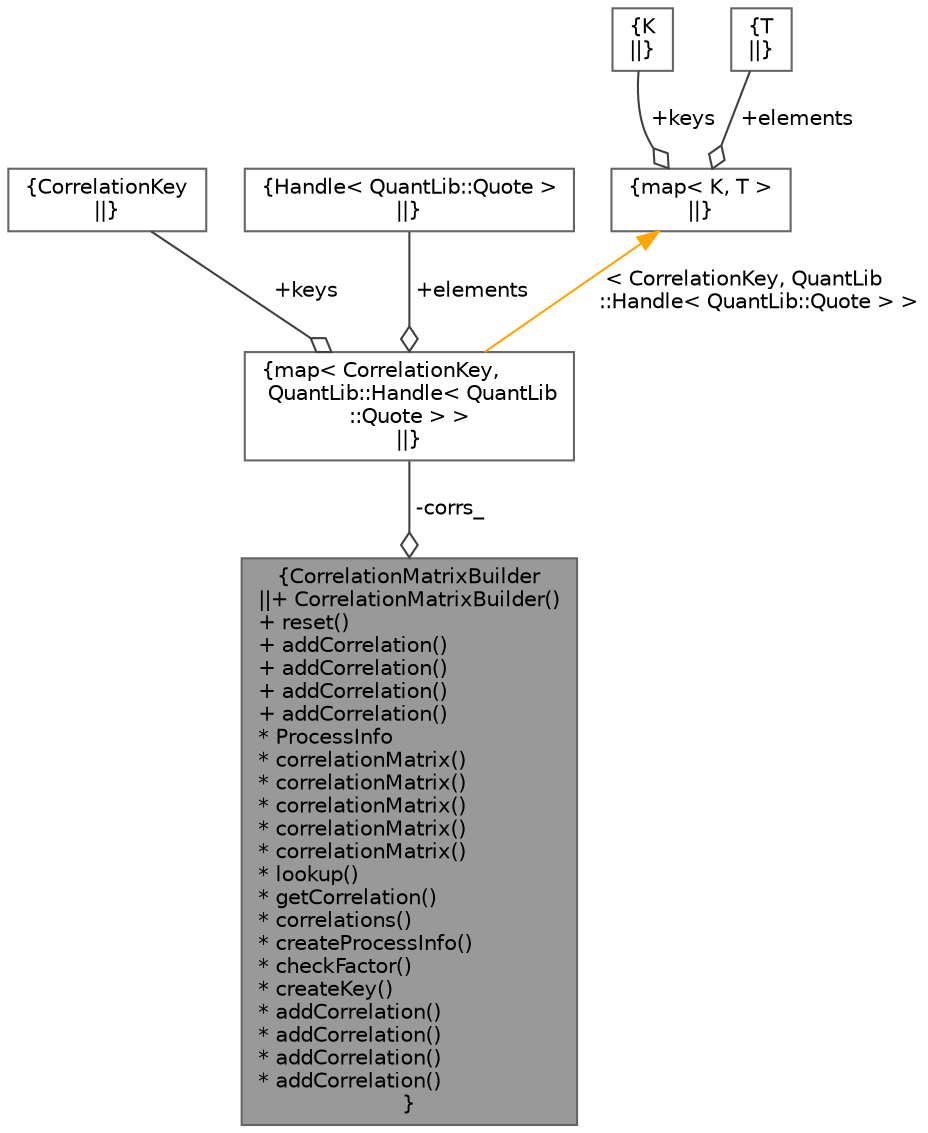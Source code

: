 digraph "CorrelationMatrixBuilder"
{
 // INTERACTIVE_SVG=YES
 // LATEX_PDF_SIZE
  bgcolor="transparent";
  edge [fontname=Helvetica,fontsize=10,labelfontname=Helvetica,labelfontsize=10];
  node [fontname=Helvetica,fontsize=10,shape=box,height=0.2,width=0.4];
  Node1 [label="{CorrelationMatrixBuilder\n||+ CorrelationMatrixBuilder()\l+ reset()\l+ addCorrelation()\l+ addCorrelation()\l+ addCorrelation()\l+ addCorrelation()\l* ProcessInfo\l* correlationMatrix()\l* correlationMatrix()\l* correlationMatrix()\l* correlationMatrix()\l* correlationMatrix()\l* lookup()\l* getCorrelation()\l* correlations()\l* createProcessInfo()\l* checkFactor()\l* createKey()\l* addCorrelation()\l* addCorrelation()\l* addCorrelation()\l* addCorrelation()\l}",height=0.2,width=0.4,color="gray40", fillcolor="grey60", style="filled", fontcolor="black",tooltip=" "];
  Node2 -> Node1 [color="grey25",style="solid",label=" -corrs_" ,arrowhead="odiamond"];
  Node2 [label="{map\< CorrelationKey,\l QuantLib::Handle\< QuantLib\l::Quote \> \>\n||}",height=0.2,width=0.4,color="gray40", fillcolor="white", style="filled",tooltip=" "];
  Node3 -> Node2 [color="grey25",style="solid",label=" +keys" ,arrowhead="odiamond"];
  Node3 [label="{CorrelationKey\n||}",height=0.2,width=0.4,color="gray40", fillcolor="white", style="filled",tooltip=" "];
  Node4 -> Node2 [color="grey25",style="solid",label=" +elements" ,arrowhead="odiamond"];
  Node4 [label="{Handle\< QuantLib::Quote \>\n||}",height=0.2,width=0.4,color="gray40", fillcolor="white", style="filled",tooltip=" "];
  Node5 -> Node2 [dir="back",color="orange",style="solid",label=" \< CorrelationKey, QuantLib\l::Handle\< QuantLib::Quote \> \>" ];
  Node5 [label="{map\< K, T \>\n||}",height=0.2,width=0.4,color="gray40", fillcolor="white", style="filled",tooltip=" "];
  Node6 -> Node5 [color="grey25",style="solid",label=" +keys" ,arrowhead="odiamond"];
  Node6 [label="{K\n||}",height=0.2,width=0.4,color="gray40", fillcolor="white", style="filled",tooltip=" "];
  Node7 -> Node5 [color="grey25",style="solid",label=" +elements" ,arrowhead="odiamond"];
  Node7 [label="{T\n||}",height=0.2,width=0.4,color="gray40", fillcolor="white", style="filled",tooltip=" "];
}
